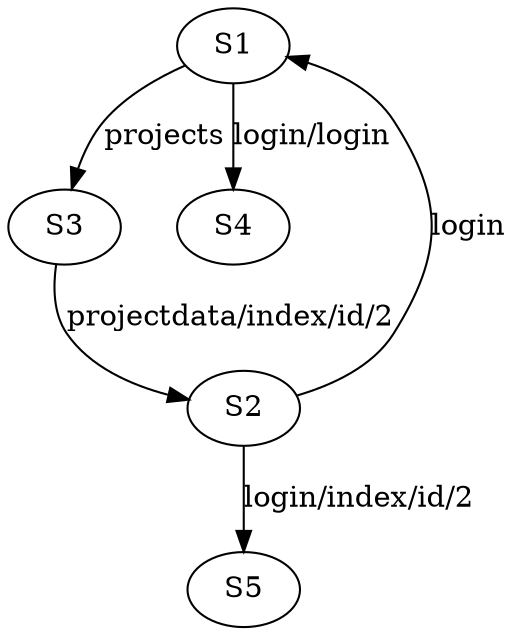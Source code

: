 digraph fsm {
S1 -> S3 [label="projects"];
S1 -> S4 [label="login/login"];
S3 -> S2 [label="projectdata/index/id/2"];
S2 -> S5 [label="login/index/id/2"];
S2 -> S1 [label="login"];
}
